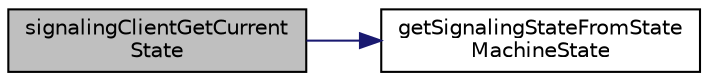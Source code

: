 digraph "signalingClientGetCurrentState"
{
 // LATEX_PDF_SIZE
  edge [fontname="Helvetica",fontsize="10",labelfontname="Helvetica",labelfontsize="10"];
  node [fontname="Helvetica",fontsize="10",shape=record];
  rankdir="LR";
  Node1 [label="signalingClientGetCurrent\lState",height=0.2,width=0.4,color="black", fillcolor="grey75", style="filled", fontcolor="black",tooltip="Gets the Signaling client current state."];
  Node1 -> Node2 [color="midnightblue",fontsize="10",style="solid",fontname="Helvetica"];
  Node2 [label="getSignalingStateFromState\lMachineState",height=0.2,width=0.4,color="black", fillcolor="white", style="filled",URL="$StateMachine_8c.html#ae67e81c2b3a5612fc9ca5cc88d928bb2",tooltip=" "];
}
